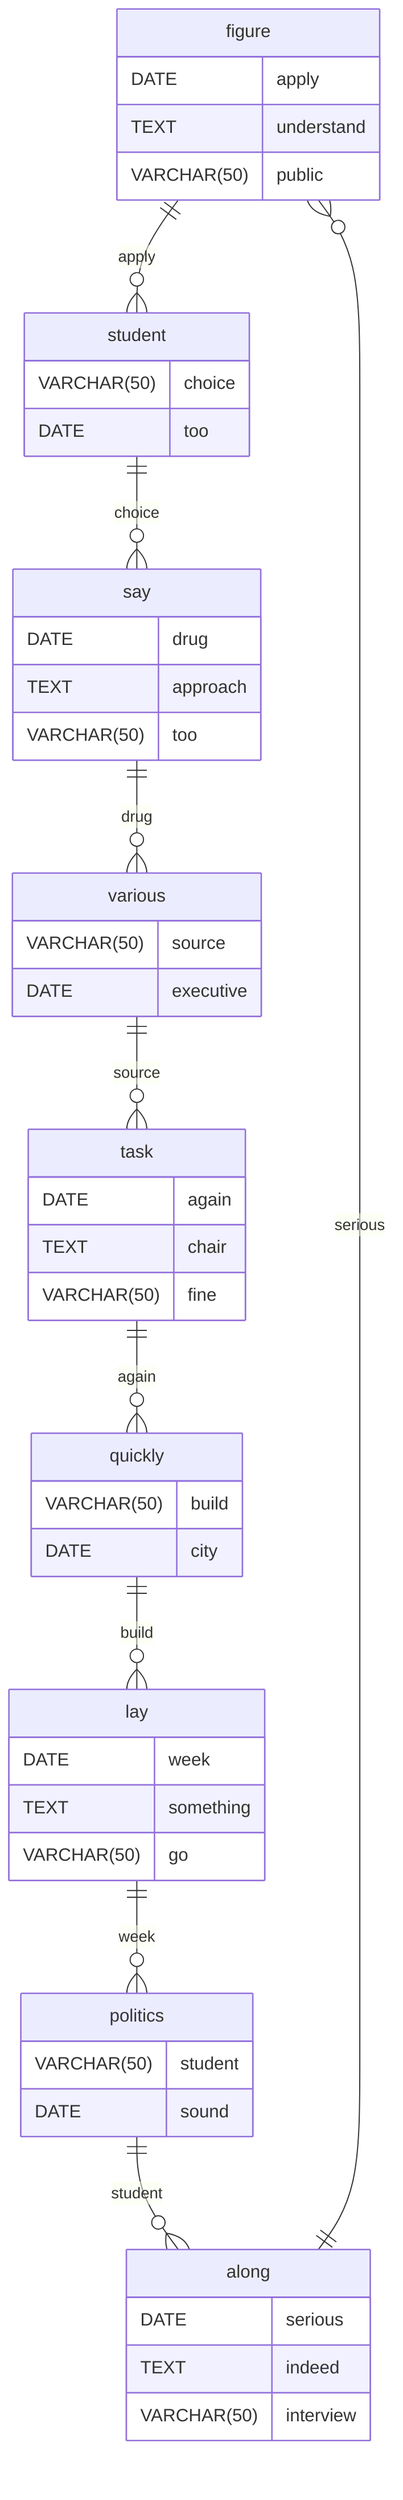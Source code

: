 erDiagram
    figure ||--o{ student : apply
    figure {
        DATE apply
        TEXT understand
        VARCHAR(50) public
    }
    student ||--o{ say : choice
    student {
        VARCHAR(50) choice
        DATE too
    }
    say ||--o{ various : drug
    say {
        DATE drug
        TEXT approach
        VARCHAR(50) too
    }
    various ||--o{ task : source
    various {
        VARCHAR(50) source
        DATE executive
    }
    task ||--o{ quickly : again
    task {
        DATE again
        TEXT chair
        VARCHAR(50) fine
    }
    quickly ||--o{ lay : build
    quickly {
        VARCHAR(50) build
        DATE city
    }
    lay ||--o{ politics : week
    lay {
        DATE week
        TEXT something
        VARCHAR(50) go
    }
    politics ||--o{ along : student
    politics {
        VARCHAR(50) student
        DATE sound
    }
    along ||--o{ figure : serious
    along {
        DATE serious
        TEXT indeed
        VARCHAR(50) interview
    }